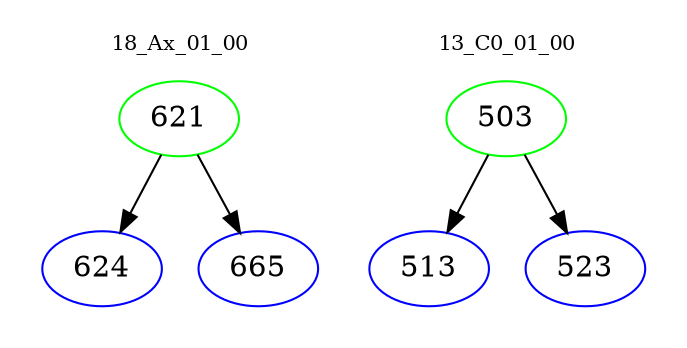 digraph{
subgraph cluster_0 {
color = white
label = "18_Ax_01_00";
fontsize=10;
T0_621 [label="621", color="green"]
T0_621 -> T0_624 [color="black"]
T0_624 [label="624", color="blue"]
T0_621 -> T0_665 [color="black"]
T0_665 [label="665", color="blue"]
}
subgraph cluster_1 {
color = white
label = "13_C0_01_00";
fontsize=10;
T1_503 [label="503", color="green"]
T1_503 -> T1_513 [color="black"]
T1_513 [label="513", color="blue"]
T1_503 -> T1_523 [color="black"]
T1_523 [label="523", color="blue"]
}
}
